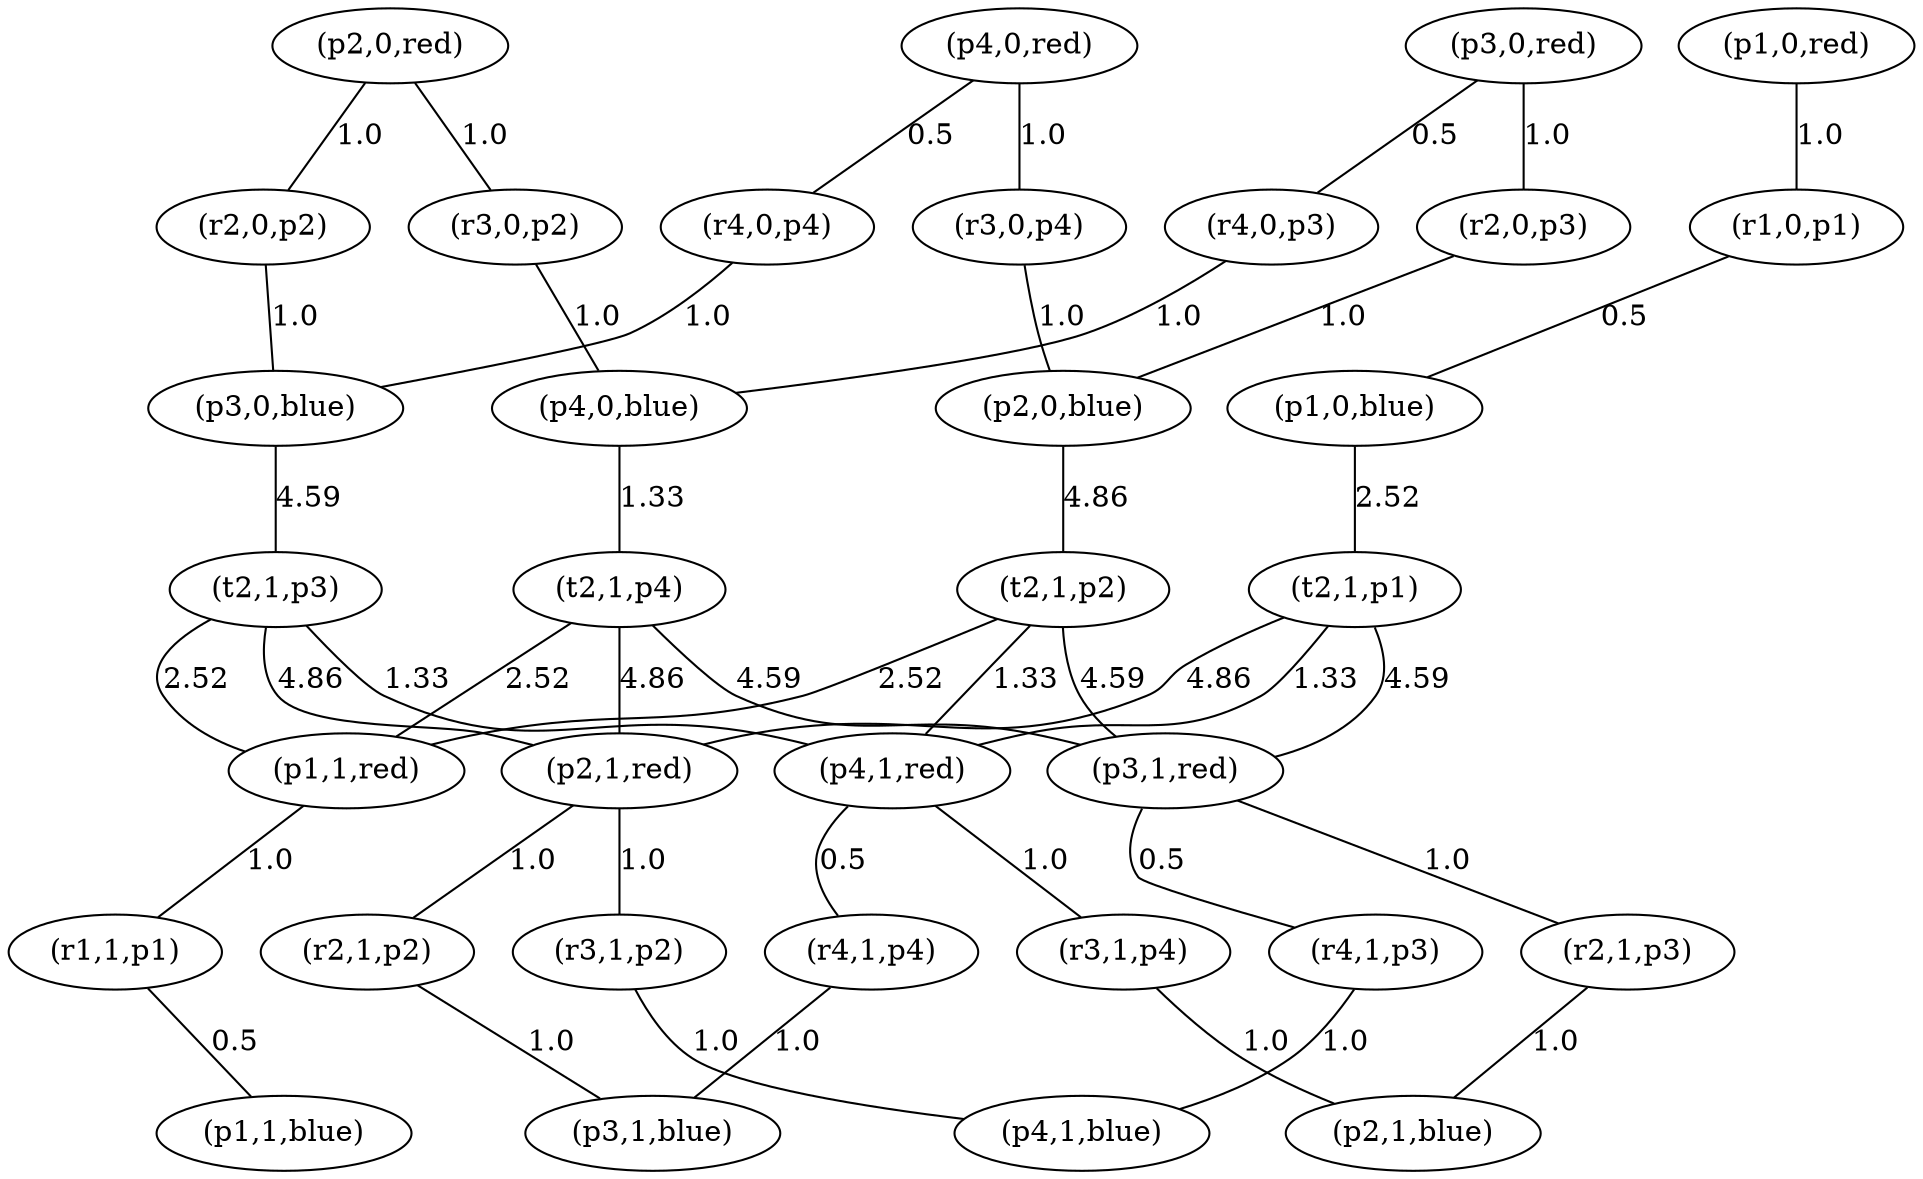 strict graph {
	graph [bb="0,0,0,0"];
	node [label="\N"];
	"(r2,0,p2)"	 [pos="-450.000000,-75.000000)"];
	"(p3,0,blue)"	 [pos="-75.000000,-150.000000)"];
	"(r2,0,p2)" -- "(p3,0,blue)"	 [label=1.0,
		weight=1.0];
	"(r2,0,p3)"	 [pos="-300.000000,-75.000000)"];
	"(p2,0,blue)"	 [pos="-225.000000,-150.000000)"];
	"(r2,0,p3)" -- "(p2,0,blue)"	 [label=1.0,
		weight=1.0];
	"(r2,1,p2)"	 [pos="-450.000000,-375.000000)"];
	"(p3,1,blue)"	 [pos="-75.000000,-450.000000)"];
	"(r2,1,p2)" -- "(p3,1,blue)"	 [label=1.0,
		weight=1.0];
	"(r2,1,p3)"	 [pos="-300.000000,-375.000000)"];
	"(p2,1,blue)"	 [pos="-225.000000,-450.000000)"];
	"(r2,1,p3)" -- "(p2,1,blue)"	 [label=1.0,
		weight=1.0];
	"(r3,0,p2)"	 [pos="-150.000000,-75.000000)"];
	"(p4,0,blue)"	 [pos="75.000000,-150.000000)"];
	"(r3,0,p2)" -- "(p4,0,blue)"	 [label=1.0,
		weight=1.0];
	"(r3,0,p4)"	 [pos="0.000000,-75.000000)"];
	"(r3,0,p4)" -- "(p2,0,blue)"	 [label=1.0,
		weight=1.0];
	"(r3,1,p2)"	 [pos="-150.000000,-375.000000)"];
	"(p4,1,blue)"	 [pos="75.000000,-450.000000)"];
	"(r3,1,p2)" -- "(p4,1,blue)"	 [label=1.0,
		weight=1.0];
	"(r3,1,p4)"	 [pos="0.000000,-375.000000)"];
	"(r3,1,p4)" -- "(p2,1,blue)"	 [label=1.0,
		weight=1.0];
	"(r4,0,p3)"	 [pos="150.000000,-75.000000)"];
	"(r4,0,p3)" -- "(p4,0,blue)"	 [label=1.0,
		weight=1.0];
	"(r4,0,p4)"	 [pos="300.000000,-75.000000)"];
	"(r4,0,p4)" -- "(p3,0,blue)"	 [label=1.0,
		weight=1.0];
	"(r4,1,p3)"	 [pos="150.000000,-375.000000)"];
	"(r4,1,p3)" -- "(p4,1,blue)"	 [label=1.0,
		weight=1.0];
	"(r4,1,p4)"	 [pos="300.000000,-375.000000)"];
	"(r4,1,p4)" -- "(p3,1,blue)"	 [label=1.0,
		weight=1.0];
	"(r1,0,p1)"	 [pos="450.000000,-75.000000)"];
	"(p1,0,blue)"	 [pos="225.000000,-150.000000)"];
	"(r1,0,p1)" -- "(p1,0,blue)"	 [label=0.5,
		weight=0.5];
	"(r1,1,p1)"	 [pos="450.000000,-375.000000)"];
	"(p1,1,blue)"	 [pos="225.000000,-450.000000)"];
	"(r1,1,p1)" -- "(p1,1,blue)"	 [label=0.5,
		weight=0.5];
	"(p2,0,red)"	 [pos="-225.000000,0.000000)"];
	"(p2,0,red)" -- "(r2,0,p2)"	 [label=1.0,
		weight=1.0];
	"(p2,0,red)" -- "(r3,0,p2)"	 [label=1.0,
		weight=1.0];
	"(p2,1,red)"	 [pos="-225.000000,-300.000000)"];
	"(p2,1,red)" -- "(r2,1,p2)"	 [label=1.0,
		weight=1.0];
	"(p2,1,red)" -- "(r3,1,p2)"	 [label=1.0,
		weight=1.0];
	"(p3,0,red)"	 [pos="-75.000000,0.000000)"];
	"(p3,0,red)" -- "(r2,0,p3)"	 [label=1.0,
		weight=1.0];
	"(p3,0,red)" -- "(r4,0,p3)"	 [label=0.5,
		weight=0.5];
	"(p3,1,red)"	 [pos="-75.000000,-300.000000)"];
	"(p3,1,red)" -- "(r2,1,p3)"	 [label=1.0,
		weight=1.0];
	"(p3,1,red)" -- "(r4,1,p3)"	 [label=0.5,
		weight=0.5];
	"(p4,0,red)"	 [pos="75.000000,0.000000)"];
	"(p4,0,red)" -- "(r3,0,p4)"	 [label=1.0,
		weight=1.0];
	"(p4,0,red)" -- "(r4,0,p4)"	 [label=0.5,
		weight=0.5];
	"(p4,1,red)"	 [pos="75.000000,-300.000000)"];
	"(p4,1,red)" -- "(r3,1,p4)"	 [label=1.0,
		weight=1.0];
	"(p4,1,red)" -- "(r4,1,p4)"	 [label=0.5,
		weight=0.5];
	"(p1,0,red)"	 [pos="225.000000,0.000000)"];
	"(p1,0,red)" -- "(r1,0,p1)"	 [label=1.0,
		weight=1.0];
	"(p1,1,red)"	 [pos="225.000000,-300.000000)"];
	"(p1,1,red)" -- "(r1,1,p1)"	 [label=1.0,
		weight=1.0];
	"(t2,1,p2)"	 [pos="-75.000000,-225.000000)"];
	"(p2,0,blue)" -- "(t2,1,p2)"	 [label=4.86,
		weight=4.8624587059];
	"(t2,1,p3)"	 [pos="75.000000,-225.000000)"];
	"(p3,0,blue)" -- "(t2,1,p3)"	 [label=4.59,
		weight=4.58881473541];
	"(t2,1,p4)"	 [pos="225.000000,-225.000000)"];
	"(p4,0,blue)" -- "(t2,1,p4)"	 [label=1.33,
		weight=1.32731795311];
	"(t2,1,p1)"	 [pos="-225.000000,-225.000000)"];
	"(p1,0,blue)" -- "(t2,1,p1)"	 [label=2.52,
		weight=2.52001976967];
	"(t2,1,p1)" -- "(p2,1,red)"	 [label=4.86,
		weight=4.8624587059];
	"(t2,1,p1)" -- "(p3,1,red)"	 [label=4.59,
		weight=4.58881473541];
	"(t2,1,p1)" -- "(p4,1,red)"	 [label=1.33,
		weight=1.3273178339];
	"(t2,1,p2)" -- "(p3,1,red)"	 [label=4.59,
		weight=4.58881473541];
	"(t2,1,p2)" -- "(p4,1,red)"	 [label=1.33,
		weight=1.3273178339];
	"(t2,1,p2)" -- "(p1,1,red)"	 [label=2.52,
		weight=2.52001976967];
	"(t2,1,p3)" -- "(p2,1,red)"	 [label=4.86,
		weight=4.8624587059];
	"(t2,1,p3)" -- "(p4,1,red)"	 [label=1.33,
		weight=1.3273178339];
	"(t2,1,p3)" -- "(p1,1,red)"	 [label=2.52,
		weight=2.52001976967];
	"(t2,1,p4)" -- "(p2,1,red)"	 [label=4.86,
		weight=4.8624587059];
	"(t2,1,p4)" -- "(p3,1,red)"	 [label=4.59,
		weight=4.58881473541];
	"(t2,1,p4)" -- "(p1,1,red)"	 [label=2.52,
		weight=2.52001976967];
}
